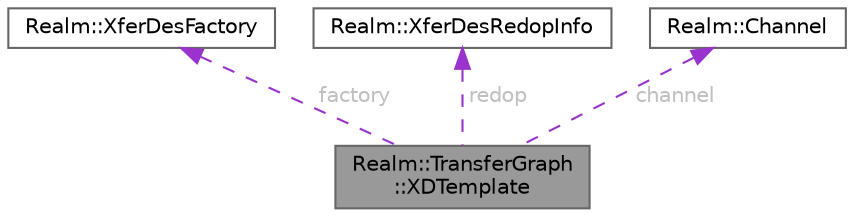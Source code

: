 digraph "Realm::TransferGraph::XDTemplate"
{
 // LATEX_PDF_SIZE
  bgcolor="transparent";
  edge [fontname=Helvetica,fontsize=10,labelfontname=Helvetica,labelfontsize=10];
  node [fontname=Helvetica,fontsize=10,shape=box,height=0.2,width=0.4];
  Node1 [id="Node000001",label="Realm::TransferGraph\l::XDTemplate",height=0.2,width=0.4,color="gray40", fillcolor="grey60", style="filled", fontcolor="black",tooltip=" "];
  Node2 -> Node1 [id="edge1_Node000001_Node000002",dir="back",color="darkorchid3",style="dashed",tooltip=" ",label=" factory",fontcolor="grey" ];
  Node2 [id="Node000002",label="Realm::XferDesFactory",height=0.2,width=0.4,color="gray40", fillcolor="white", style="filled",URL="$classRealm_1_1XferDesFactory.html",tooltip=" "];
  Node3 -> Node1 [id="edge2_Node000001_Node000003",dir="back",color="darkorchid3",style="dashed",tooltip=" ",label=" redop",fontcolor="grey" ];
  Node3 [id="Node000003",label="Realm::XferDesRedopInfo",height=0.2,width=0.4,color="gray40", fillcolor="white", style="filled",URL="$structRealm_1_1XferDesRedopInfo.html",tooltip=" "];
  Node4 -> Node1 [id="edge3_Node000001_Node000004",dir="back",color="darkorchid3",style="dashed",tooltip=" ",label=" channel",fontcolor="grey" ];
  Node4 [id="Node000004",label="Realm::Channel",height=0.2,width=0.4,color="gray40", fillcolor="white", style="filled",URL="$classRealm_1_1Channel.html",tooltip=" "];
}
